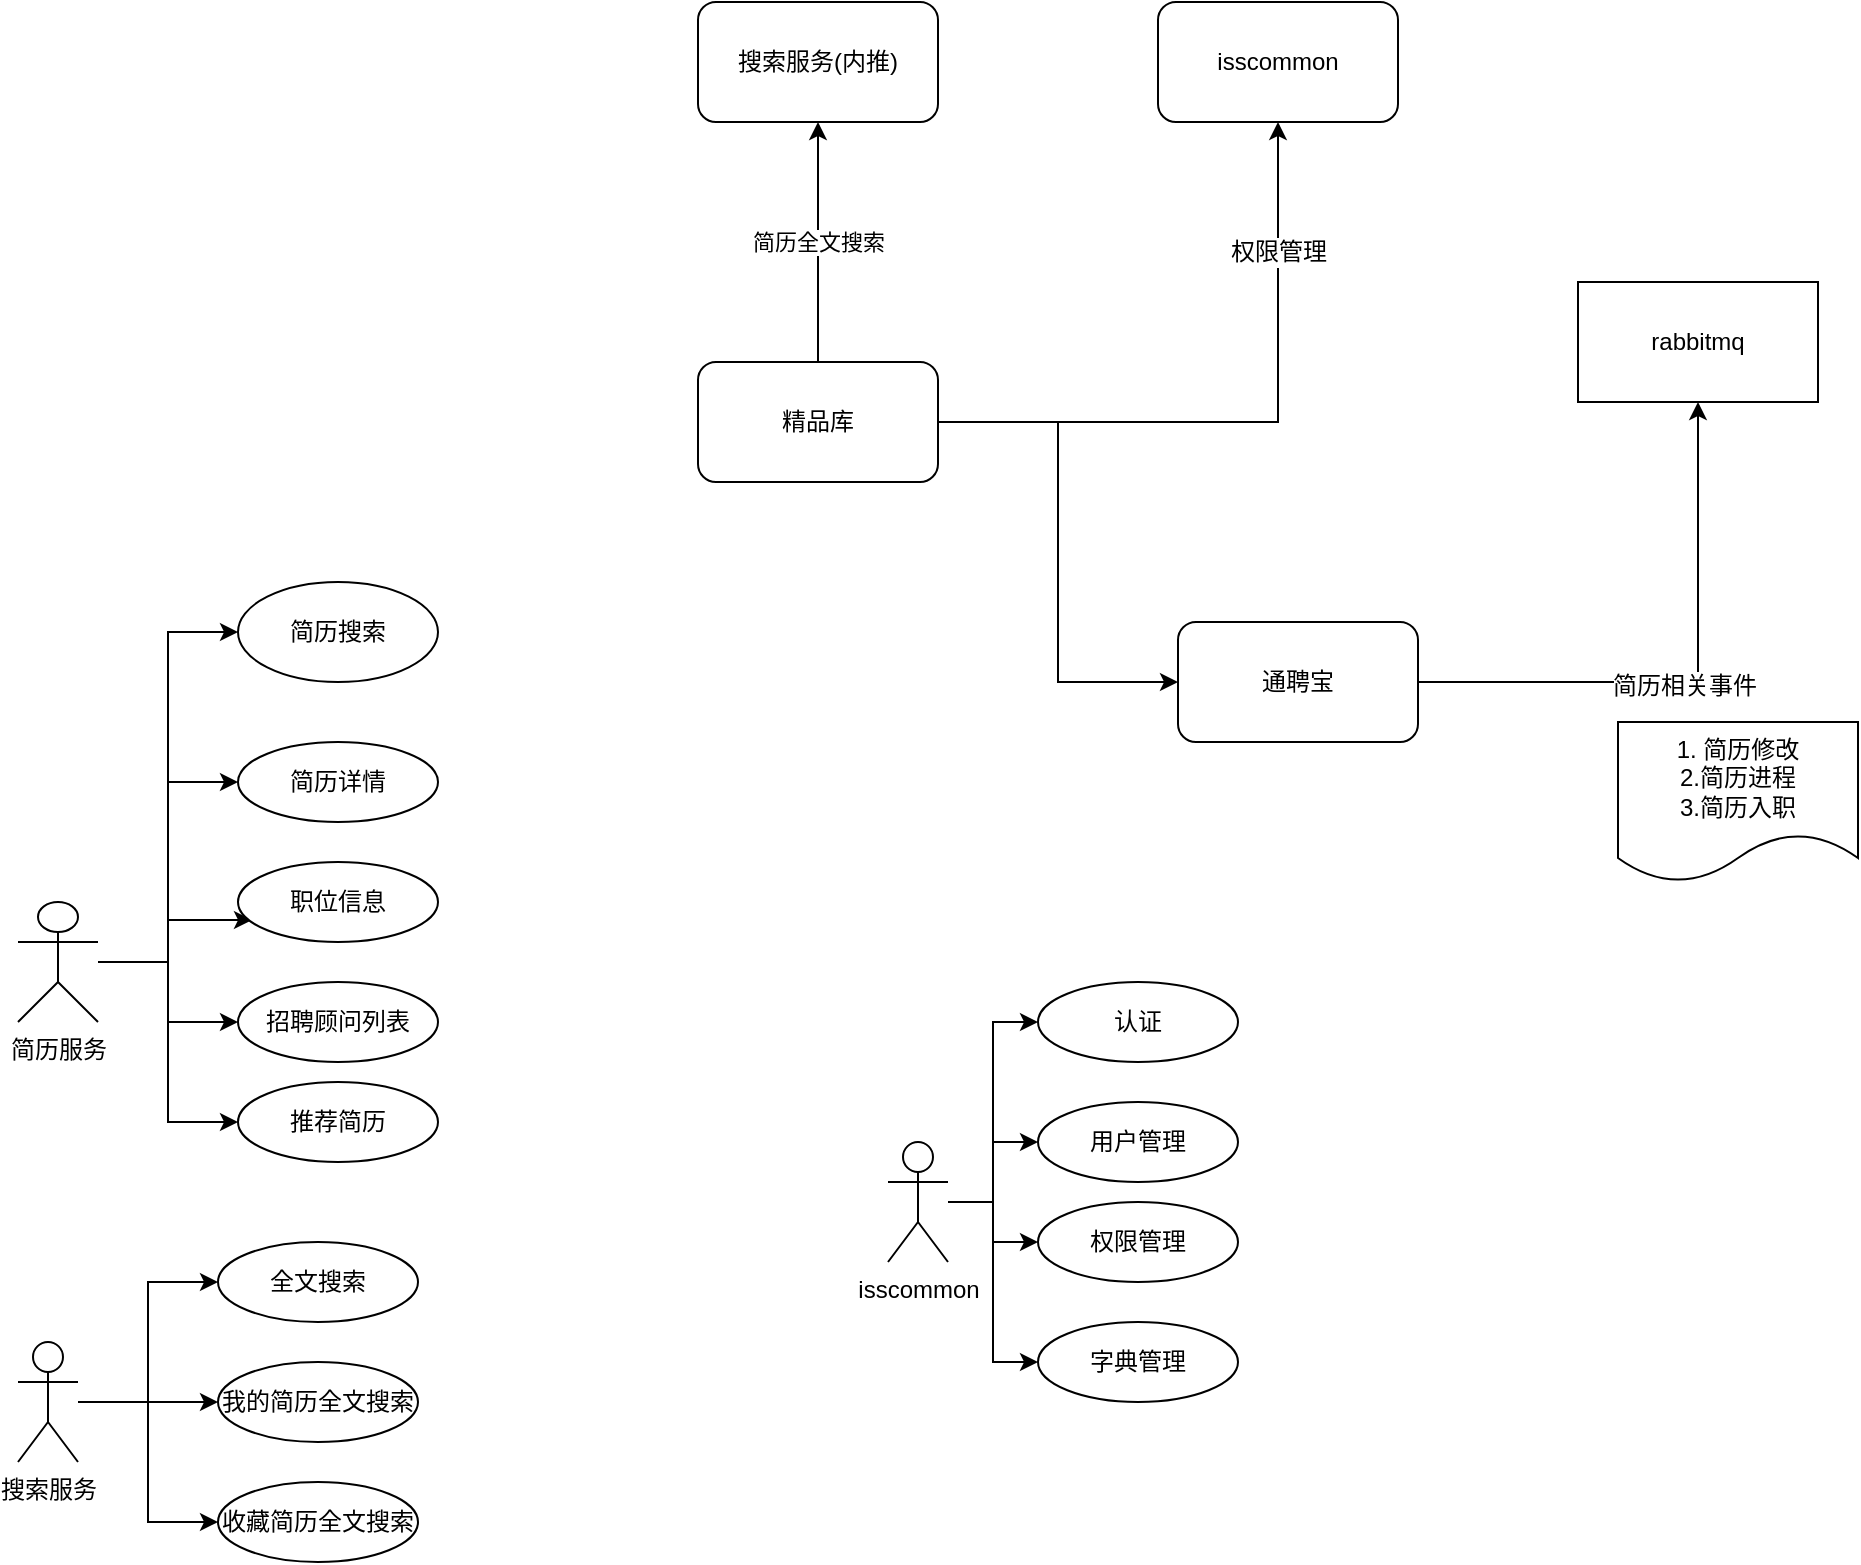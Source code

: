 <mxfile version="10.7.7" type="github"><diagram id="tbtptAP7y3OnreCzwiu0" name="第 1 页"><mxGraphModel dx="1065" dy="629" grid="1" gridSize="10" guides="1" tooltips="1" connect="1" arrows="1" fold="1" page="1" pageScale="1" pageWidth="2336" pageHeight="1654" math="0" shadow="0"><root><mxCell id="0"/><mxCell id="1" parent="0"/><mxCell id="ycK_qCX52m854QWufkFu-2" style="edgeStyle=orthogonalEdgeStyle;rounded=0;orthogonalLoop=1;jettySize=auto;html=1;entryX=0.5;entryY=1;entryDx=0;entryDy=0;" edge="1" parent="1" source="dBORkdBFjDiLwmBm2POU-1" target="dBORkdBFjDiLwmBm2POU-3"><mxGeometry relative="1" as="geometry"/></mxCell><mxCell id="ycK_qCX52m854QWufkFu-3" value="权限管理" style="text;html=1;resizable=0;points=[];align=center;verticalAlign=middle;labelBackgroundColor=#ffffff;" vertex="1" connectable="0" parent="ycK_qCX52m854QWufkFu-2"><mxGeometry x="0.594" relative="1" as="geometry"><mxPoint as="offset"/></mxGeometry></mxCell><mxCell id="ycK_qCX52m854QWufkFu-7" style="edgeStyle=orthogonalEdgeStyle;rounded=0;orthogonalLoop=1;jettySize=auto;html=1;entryX=0;entryY=0.5;entryDx=0;entryDy=0;" edge="1" parent="1" source="dBORkdBFjDiLwmBm2POU-1" target="dBORkdBFjDiLwmBm2POU-2"><mxGeometry relative="1" as="geometry"/></mxCell><mxCell id="dBORkdBFjDiLwmBm2POU-1" value="精品库" style="rounded=1;whiteSpace=wrap;html=1;" parent="1" vertex="1"><mxGeometry x="420" y="220" width="120" height="60" as="geometry"/></mxCell><mxCell id="ycK_qCX52m854QWufkFu-8" style="edgeStyle=orthogonalEdgeStyle;rounded=0;orthogonalLoop=1;jettySize=auto;html=1;entryX=0.5;entryY=1;entryDx=0;entryDy=0;" edge="1" parent="1" source="dBORkdBFjDiLwmBm2POU-2" target="ycK_qCX52m854QWufkFu-5"><mxGeometry relative="1" as="geometry"/></mxCell><mxCell id="ycK_qCX52m854QWufkFu-9" value="简历相关事件" style="text;html=1;resizable=0;points=[];align=center;verticalAlign=middle;labelBackgroundColor=#ffffff;" vertex="1" connectable="0" parent="ycK_qCX52m854QWufkFu-8"><mxGeometry x="-0.05" y="-2" relative="1" as="geometry"><mxPoint as="offset"/></mxGeometry></mxCell><mxCell id="dBORkdBFjDiLwmBm2POU-2" value="通聘宝" style="rounded=1;whiteSpace=wrap;html=1;" parent="1" vertex="1"><mxGeometry x="660" y="350" width="120" height="60" as="geometry"/></mxCell><mxCell id="dBORkdBFjDiLwmBm2POU-3" value="isscommon" style="rounded=1;whiteSpace=wrap;html=1;" parent="1" vertex="1"><mxGeometry x="650" y="40" width="120" height="60" as="geometry"/></mxCell><mxCell id="dBORkdBFjDiLwmBm2POU-4" value="搜索服务(内推)" style="rounded=1;whiteSpace=wrap;html=1;" parent="1" vertex="1"><mxGeometry x="420" y="40" width="120" height="60" as="geometry"/></mxCell><mxCell id="dBORkdBFjDiLwmBm2POU-5" value="简历全文搜索" style="endArrow=classic;html=1;" parent="1" target="dBORkdBFjDiLwmBm2POU-4" edge="1" source="dBORkdBFjDiLwmBm2POU-1"><mxGeometry width="50" height="50" relative="1" as="geometry"><mxPoint x="470" y="310" as="sourcePoint"/><mxPoint x="520" y="260" as="targetPoint"/></mxGeometry></mxCell><mxCell id="dBORkdBFjDiLwmBm2POU-31" style="edgeStyle=orthogonalEdgeStyle;rounded=0;orthogonalLoop=1;jettySize=auto;html=1;entryX=0;entryY=0.5;entryDx=0;entryDy=0;" parent="1" source="dBORkdBFjDiLwmBm2POU-6" target="dBORkdBFjDiLwmBm2POU-26" edge="1"><mxGeometry relative="1" as="geometry"/></mxCell><mxCell id="dBORkdBFjDiLwmBm2POU-32" style="edgeStyle=orthogonalEdgeStyle;rounded=0;orthogonalLoop=1;jettySize=auto;html=1;entryX=0;entryY=0.5;entryDx=0;entryDy=0;" parent="1" source="dBORkdBFjDiLwmBm2POU-6" target="dBORkdBFjDiLwmBm2POU-27" edge="1"><mxGeometry relative="1" as="geometry"/></mxCell><mxCell id="dBORkdBFjDiLwmBm2POU-33" style="edgeStyle=orthogonalEdgeStyle;rounded=0;orthogonalLoop=1;jettySize=auto;html=1;entryX=0;entryY=0.5;entryDx=0;entryDy=0;" parent="1" source="dBORkdBFjDiLwmBm2POU-6" target="dBORkdBFjDiLwmBm2POU-30" edge="1"><mxGeometry relative="1" as="geometry"/></mxCell><mxCell id="dBORkdBFjDiLwmBm2POU-6" value="搜索服务" style="shape=umlActor;verticalLabelPosition=bottom;labelBackgroundColor=#ffffff;verticalAlign=top;html=1;" parent="1" vertex="1"><mxGeometry x="80" y="710" width="30" height="60" as="geometry"/></mxCell><mxCell id="dBORkdBFjDiLwmBm2POU-17" style="edgeStyle=orthogonalEdgeStyle;rounded=0;orthogonalLoop=1;jettySize=auto;html=1;entryX=0;entryY=0.5;entryDx=0;entryDy=0;" parent="1" source="dBORkdBFjDiLwmBm2POU-7" target="dBORkdBFjDiLwmBm2POU-12" edge="1"><mxGeometry relative="1" as="geometry"/></mxCell><mxCell id="dBORkdBFjDiLwmBm2POU-18" style="edgeStyle=orthogonalEdgeStyle;rounded=0;orthogonalLoop=1;jettySize=auto;html=1;entryX=0;entryY=0.5;entryDx=0;entryDy=0;" parent="1" source="dBORkdBFjDiLwmBm2POU-7" target="dBORkdBFjDiLwmBm2POU-13" edge="1"><mxGeometry relative="1" as="geometry"/></mxCell><mxCell id="dBORkdBFjDiLwmBm2POU-23" style="edgeStyle=orthogonalEdgeStyle;rounded=0;orthogonalLoop=1;jettySize=auto;html=1;entryX=0.07;entryY=0.725;entryDx=0;entryDy=0;entryPerimeter=0;" parent="1" source="dBORkdBFjDiLwmBm2POU-7" target="dBORkdBFjDiLwmBm2POU-19" edge="1"><mxGeometry relative="1" as="geometry"/></mxCell><mxCell id="dBORkdBFjDiLwmBm2POU-24" style="edgeStyle=orthogonalEdgeStyle;rounded=0;orthogonalLoop=1;jettySize=auto;html=1;entryX=0;entryY=0.5;entryDx=0;entryDy=0;" parent="1" source="dBORkdBFjDiLwmBm2POU-7" target="dBORkdBFjDiLwmBm2POU-21" edge="1"><mxGeometry relative="1" as="geometry"/></mxCell><mxCell id="dBORkdBFjDiLwmBm2POU-25" style="edgeStyle=orthogonalEdgeStyle;rounded=0;orthogonalLoop=1;jettySize=auto;html=1;entryX=0;entryY=0.5;entryDx=0;entryDy=0;" parent="1" source="dBORkdBFjDiLwmBm2POU-7" target="dBORkdBFjDiLwmBm2POU-22" edge="1"><mxGeometry relative="1" as="geometry"/></mxCell><mxCell id="dBORkdBFjDiLwmBm2POU-7" value="简历服务" style="shape=umlActor;verticalLabelPosition=bottom;labelBackgroundColor=#ffffff;verticalAlign=top;html=1;" parent="1" vertex="1"><mxGeometry x="80" y="490" width="40" height="60" as="geometry"/></mxCell><mxCell id="dBORkdBFjDiLwmBm2POU-38" style="edgeStyle=orthogonalEdgeStyle;rounded=0;orthogonalLoop=1;jettySize=auto;html=1;entryX=0;entryY=0.5;entryDx=0;entryDy=0;" parent="1" source="dBORkdBFjDiLwmBm2POU-11" target="dBORkdBFjDiLwmBm2POU-34" edge="1"><mxGeometry relative="1" as="geometry"/></mxCell><mxCell id="dBORkdBFjDiLwmBm2POU-39" style="edgeStyle=orthogonalEdgeStyle;rounded=0;orthogonalLoop=1;jettySize=auto;html=1;entryX=0;entryY=0.5;entryDx=0;entryDy=0;" parent="1" source="dBORkdBFjDiLwmBm2POU-11" target="dBORkdBFjDiLwmBm2POU-35" edge="1"><mxGeometry relative="1" as="geometry"/></mxCell><mxCell id="dBORkdBFjDiLwmBm2POU-40" style="edgeStyle=orthogonalEdgeStyle;rounded=0;orthogonalLoop=1;jettySize=auto;html=1;entryX=0;entryY=0.5;entryDx=0;entryDy=0;" parent="1" source="dBORkdBFjDiLwmBm2POU-11" target="dBORkdBFjDiLwmBm2POU-36" edge="1"><mxGeometry relative="1" as="geometry"/></mxCell><mxCell id="dBORkdBFjDiLwmBm2POU-41" style="edgeStyle=orthogonalEdgeStyle;rounded=0;orthogonalLoop=1;jettySize=auto;html=1;entryX=0;entryY=0.5;entryDx=0;entryDy=0;" parent="1" source="dBORkdBFjDiLwmBm2POU-11" target="dBORkdBFjDiLwmBm2POU-37" edge="1"><mxGeometry relative="1" as="geometry"/></mxCell><mxCell id="dBORkdBFjDiLwmBm2POU-11" value="isscommon" style="shape=umlActor;verticalLabelPosition=bottom;labelBackgroundColor=#ffffff;verticalAlign=top;html=1;" parent="1" vertex="1"><mxGeometry x="515" y="610" width="30" height="60" as="geometry"/></mxCell><mxCell id="dBORkdBFjDiLwmBm2POU-12" value="简历搜索" style="ellipse;whiteSpace=wrap;html=1;" parent="1" vertex="1"><mxGeometry x="190" y="330" width="100" height="50" as="geometry"/></mxCell><mxCell id="dBORkdBFjDiLwmBm2POU-13" value="简历详情" style="ellipse;whiteSpace=wrap;html=1;" parent="1" vertex="1"><mxGeometry x="190" y="410" width="100" height="40" as="geometry"/></mxCell><mxCell id="dBORkdBFjDiLwmBm2POU-19" value="职位信息" style="ellipse;whiteSpace=wrap;html=1;" parent="1" vertex="1"><mxGeometry x="190" y="470" width="100" height="40" as="geometry"/></mxCell><mxCell id="dBORkdBFjDiLwmBm2POU-21" value="招聘顾问列表" style="ellipse;whiteSpace=wrap;html=1;" parent="1" vertex="1"><mxGeometry x="190" y="530" width="100" height="40" as="geometry"/></mxCell><mxCell id="dBORkdBFjDiLwmBm2POU-22" value="推荐简历" style="ellipse;whiteSpace=wrap;html=1;" parent="1" vertex="1"><mxGeometry x="190" y="580" width="100" height="40" as="geometry"/></mxCell><mxCell id="dBORkdBFjDiLwmBm2POU-26" value="全文搜索" style="ellipse;whiteSpace=wrap;html=1;" parent="1" vertex="1"><mxGeometry x="180" y="660" width="100" height="40" as="geometry"/></mxCell><mxCell id="dBORkdBFjDiLwmBm2POU-27" value="我的简历全文搜索" style="ellipse;whiteSpace=wrap;html=1;" parent="1" vertex="1"><mxGeometry x="180" y="720" width="100" height="40" as="geometry"/></mxCell><mxCell id="dBORkdBFjDiLwmBm2POU-30" value="收藏简历全文搜索" style="ellipse;whiteSpace=wrap;html=1;" parent="1" vertex="1"><mxGeometry x="180" y="780" width="100" height="40" as="geometry"/></mxCell><mxCell id="dBORkdBFjDiLwmBm2POU-34" value="认证" style="ellipse;whiteSpace=wrap;html=1;" parent="1" vertex="1"><mxGeometry x="590" y="530" width="100" height="40" as="geometry"/></mxCell><mxCell id="dBORkdBFjDiLwmBm2POU-35" value="用户管理" style="ellipse;whiteSpace=wrap;html=1;" parent="1" vertex="1"><mxGeometry x="590" y="590" width="100" height="40" as="geometry"/></mxCell><mxCell id="dBORkdBFjDiLwmBm2POU-36" value="权限管理" style="ellipse;whiteSpace=wrap;html=1;" parent="1" vertex="1"><mxGeometry x="590" y="640" width="100" height="40" as="geometry"/></mxCell><mxCell id="dBORkdBFjDiLwmBm2POU-37" value="字典管理" style="ellipse;whiteSpace=wrap;html=1;" parent="1" vertex="1"><mxGeometry x="590" y="700" width="100" height="40" as="geometry"/></mxCell><mxCell id="ycK_qCX52m854QWufkFu-5" value="rabbitmq" style="rounded=0;whiteSpace=wrap;html=1;" vertex="1" parent="1"><mxGeometry x="860" y="180" width="120" height="60" as="geometry"/></mxCell><mxCell id="ycK_qCX52m854QWufkFu-10" value="1. 简历修改&lt;br&gt;2.简历进程&lt;br&gt;3.简历入职&lt;br&gt;" style="shape=document;whiteSpace=wrap;html=1;boundedLbl=1;" vertex="1" parent="1"><mxGeometry x="880" y="400" width="120" height="80" as="geometry"/></mxCell></root></mxGraphModel></diagram></mxfile>
